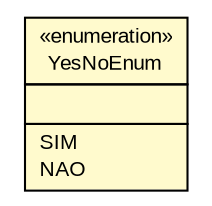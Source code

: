 #!/usr/local/bin/dot
#
# Class diagram 
# Generated by UMLGraph version R5_6 (http://www.umlgraph.org/)
#

digraph G {
	edge [fontname="arial",fontsize=10,labelfontname="arial",labelfontsize=10];
	node [fontname="arial",fontsize=10,shape=plaintext];
	nodesep=0.25;
	ranksep=0.5;
	// br.gov.to.sefaz.persistence.enums.YesNoEnum
	c152 [label=<<table title="br.gov.to.sefaz.persistence.enums.YesNoEnum" border="0" cellborder="1" cellspacing="0" cellpadding="2" port="p" bgcolor="lemonChiffon" href="./YesNoEnum.html">
		<tr><td><table border="0" cellspacing="0" cellpadding="1">
<tr><td align="center" balign="center"> &#171;enumeration&#187; </td></tr>
<tr><td align="center" balign="center"> YesNoEnum </td></tr>
		</table></td></tr>
		<tr><td><table border="0" cellspacing="0" cellpadding="1">
<tr><td align="left" balign="left">  </td></tr>
		</table></td></tr>
		<tr><td><table border="0" cellspacing="0" cellpadding="1">
<tr><td align="left" balign="left"> SIM </td></tr>
<tr><td align="left" balign="left"> NAO </td></tr>
		</table></td></tr>
		</table>>, URL="./YesNoEnum.html", fontname="arial", fontcolor="black", fontsize=10.0];
}


